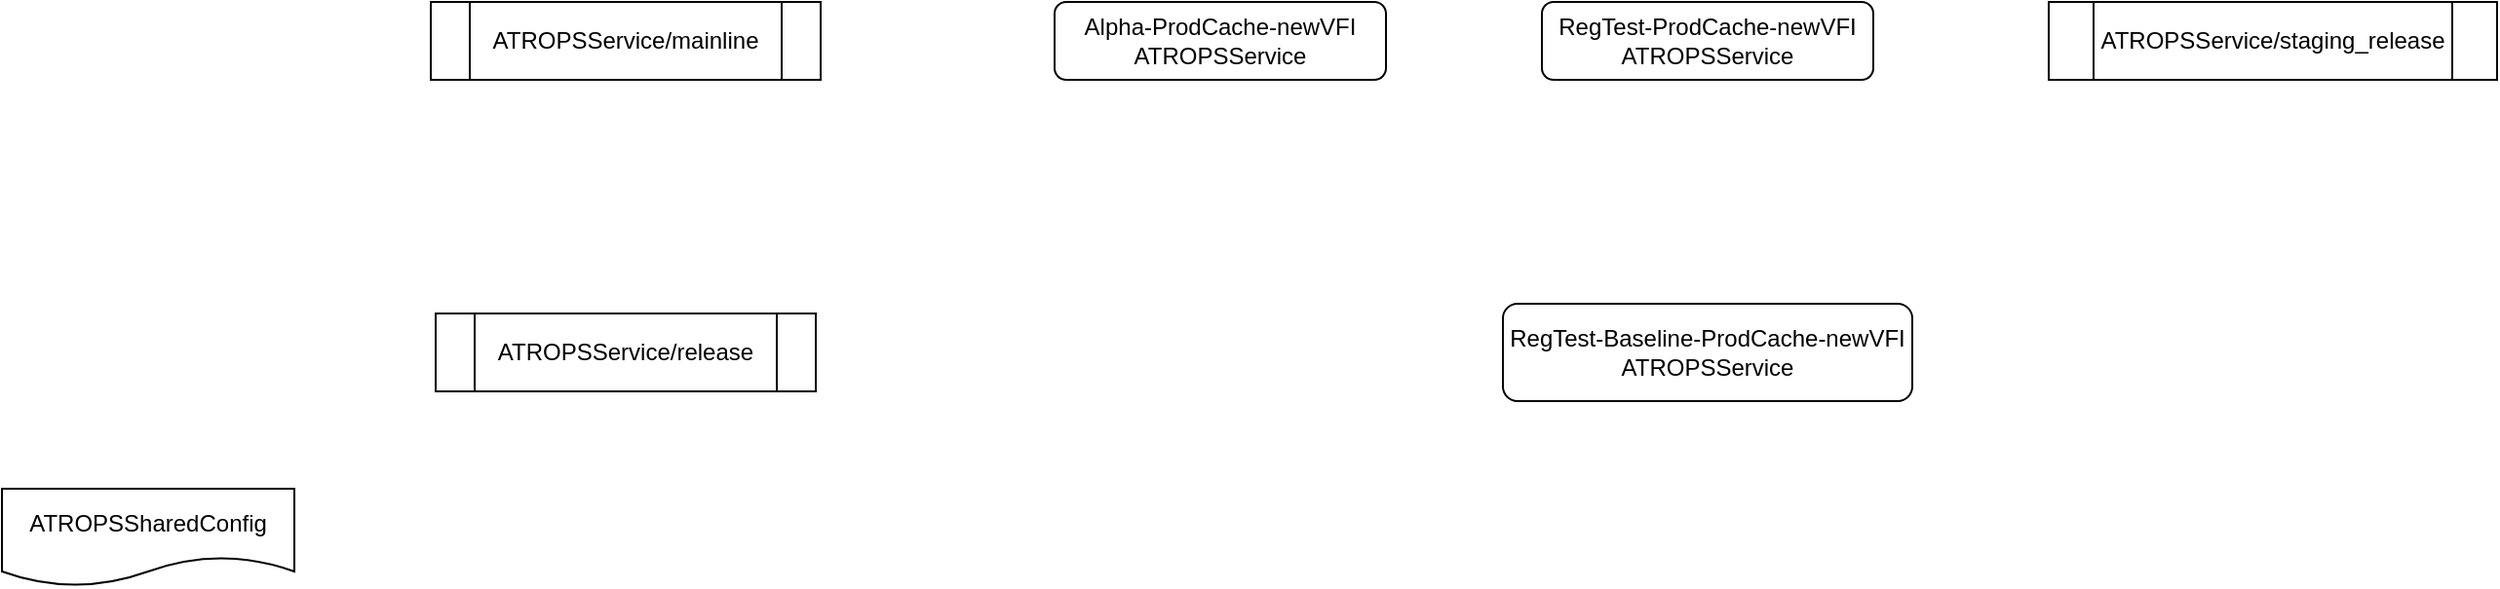 <mxfile version="15.5.6" type="github"><diagram id="8ZNGOfB-LTewQiJ2Abxq" name="Page-1"><mxGraphModel dx="2101" dy="706" grid="1" gridSize="10" guides="1" tooltips="1" connect="1" arrows="1" fold="1" page="1" pageScale="1" pageWidth="850" pageHeight="1100" math="0" shadow="0"><root><mxCell id="0"/><mxCell id="1" parent="0"/><mxCell id="Hebz3siZc5bVMP110JqZ-2" value="Alpha-ProdCache-newVFI&lt;br&gt;ATROPSService" style="rounded=1;whiteSpace=wrap;html=1;" vertex="1" parent="1"><mxGeometry x="390" y="90" width="170" height="40" as="geometry"/></mxCell><mxCell id="Hebz3siZc5bVMP110JqZ-3" value="RegTest-ProdCache-newVFI&lt;br&gt;ATROPSService" style="rounded=1;whiteSpace=wrap;html=1;" vertex="1" parent="1"><mxGeometry x="640" y="90" width="170" height="40" as="geometry"/></mxCell><mxCell id="Hebz3siZc5bVMP110JqZ-5" value="&lt;span&gt;ATROPSService/mainline&lt;/span&gt;" style="shape=process;whiteSpace=wrap;html=1;backgroundOutline=1;" vertex="1" parent="1"><mxGeometry x="70" y="90" width="200" height="40" as="geometry"/></mxCell><mxCell id="Hebz3siZc5bVMP110JqZ-6" value="&lt;span&gt;ATROPSService/staging_release&lt;/span&gt;" style="shape=process;whiteSpace=wrap;html=1;backgroundOutline=1;" vertex="1" parent="1"><mxGeometry x="900" y="90" width="230" height="40" as="geometry"/></mxCell><mxCell id="Hebz3siZc5bVMP110JqZ-7" value="RegTest-Baseline-ProdCache-newVFI&lt;br&gt;ATROPSService" style="rounded=1;whiteSpace=wrap;html=1;" vertex="1" parent="1"><mxGeometry x="620" y="245" width="210" height="50" as="geometry"/></mxCell><mxCell id="Hebz3siZc5bVMP110JqZ-9" value="ATROPSSharedConfig" style="shape=document;whiteSpace=wrap;html=1;boundedLbl=1;" vertex="1" parent="1"><mxGeometry x="-150" y="340" width="150" height="50" as="geometry"/></mxCell><mxCell id="Hebz3siZc5bVMP110JqZ-10" value="&lt;span&gt;ATROPSService/release&lt;/span&gt;" style="shape=process;whiteSpace=wrap;html=1;backgroundOutline=1;" vertex="1" parent="1"><mxGeometry x="72.5" y="250" width="195" height="40" as="geometry"/></mxCell></root></mxGraphModel></diagram></mxfile>